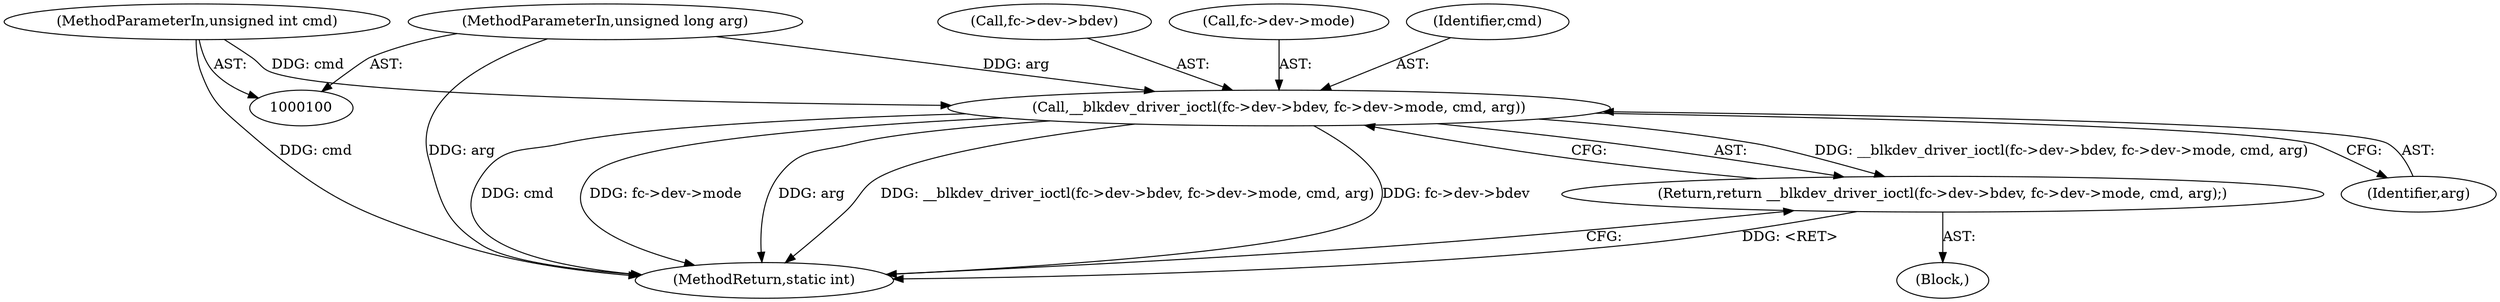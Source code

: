 digraph "1_linux_ec8013beddd717d1740cfefb1a9b900deef85462@pointer" {
"1000112" [label="(Call,__blkdev_driver_ioctl(fc->dev->bdev, fc->dev->mode, cmd, arg))"];
"1000102" [label="(MethodParameterIn,unsigned int cmd)"];
"1000103" [label="(MethodParameterIn,unsigned long arg)"];
"1000111" [label="(Return,return __blkdev_driver_ioctl(fc->dev->bdev, fc->dev->mode, cmd, arg);)"];
"1000124" [label="(Identifier,arg)"];
"1000104" [label="(Block,)"];
"1000111" [label="(Return,return __blkdev_driver_ioctl(fc->dev->bdev, fc->dev->mode, cmd, arg);)"];
"1000125" [label="(MethodReturn,static int)"];
"1000112" [label="(Call,__blkdev_driver_ioctl(fc->dev->bdev, fc->dev->mode, cmd, arg))"];
"1000113" [label="(Call,fc->dev->bdev)"];
"1000103" [label="(MethodParameterIn,unsigned long arg)"];
"1000102" [label="(MethodParameterIn,unsigned int cmd)"];
"1000118" [label="(Call,fc->dev->mode)"];
"1000123" [label="(Identifier,cmd)"];
"1000112" -> "1000111"  [label="AST: "];
"1000112" -> "1000124"  [label="CFG: "];
"1000113" -> "1000112"  [label="AST: "];
"1000118" -> "1000112"  [label="AST: "];
"1000123" -> "1000112"  [label="AST: "];
"1000124" -> "1000112"  [label="AST: "];
"1000111" -> "1000112"  [label="CFG: "];
"1000112" -> "1000125"  [label="DDG: cmd"];
"1000112" -> "1000125"  [label="DDG: fc->dev->mode"];
"1000112" -> "1000125"  [label="DDG: arg"];
"1000112" -> "1000125"  [label="DDG: __blkdev_driver_ioctl(fc->dev->bdev, fc->dev->mode, cmd, arg)"];
"1000112" -> "1000125"  [label="DDG: fc->dev->bdev"];
"1000112" -> "1000111"  [label="DDG: __blkdev_driver_ioctl(fc->dev->bdev, fc->dev->mode, cmd, arg)"];
"1000102" -> "1000112"  [label="DDG: cmd"];
"1000103" -> "1000112"  [label="DDG: arg"];
"1000102" -> "1000100"  [label="AST: "];
"1000102" -> "1000125"  [label="DDG: cmd"];
"1000103" -> "1000100"  [label="AST: "];
"1000103" -> "1000125"  [label="DDG: arg"];
"1000111" -> "1000104"  [label="AST: "];
"1000125" -> "1000111"  [label="CFG: "];
"1000111" -> "1000125"  [label="DDG: <RET>"];
}
